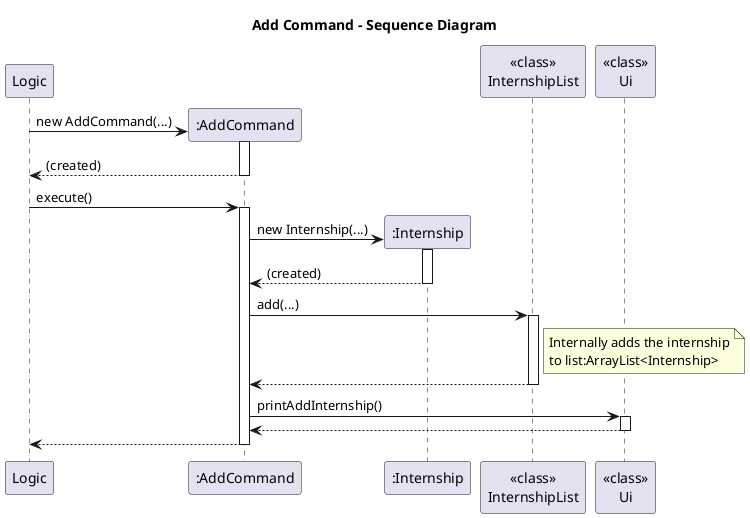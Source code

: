 @startuml
title Add Command - Sequence Diagram

participant Logic
participant ":AddCommand" as AC
participant ":Internship" as IN
participant "<<class>>\nInternshipList" as IL
participant "<<class>>\nUi" as Ui

Logic -> AC**: new AddCommand(...)
activate AC
return (created)

Logic -> AC: execute()
activate AC

AC -> IN**: new Internship(...)
activate IN
return (created)
deactivate IN

AC -> IL: add(...)
activate IL
note right of IL: Internally adds the internship\nto list:ArrayList<Internship>
IL --> AC
deactivate IL

AC -> Ui: printAddInternship()
activate Ui
Ui --> AC
deactivate Ui

AC --> Logic
deactivate AC
@enduml
